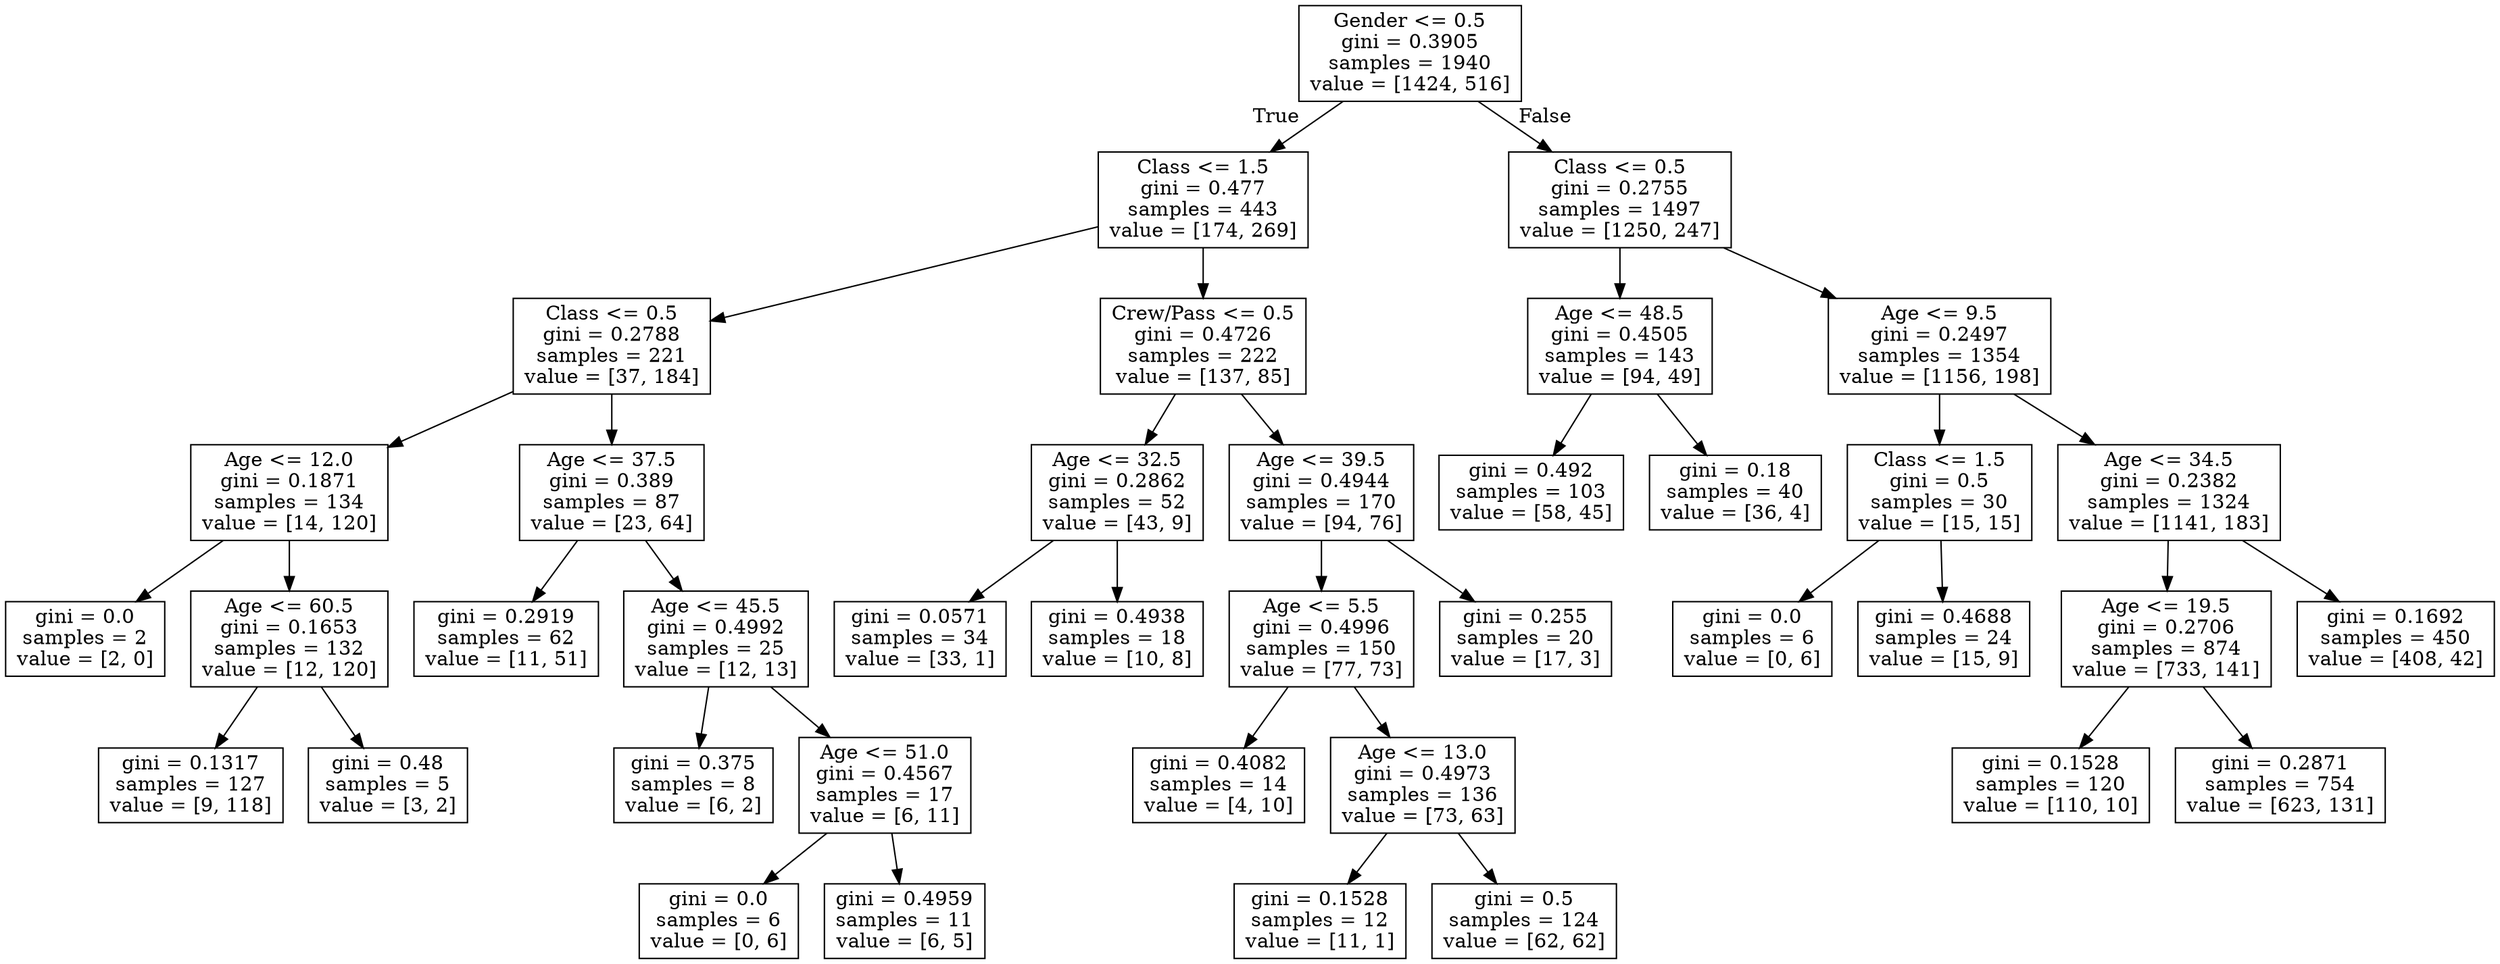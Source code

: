 digraph Tree {
node [shape=box] ;
0 [label="Gender <= 0.5\ngini = 0.3905\nsamples = 1940\nvalue = [1424, 516]"] ;
1 [label="Class <= 1.5\ngini = 0.477\nsamples = 443\nvalue = [174, 269]"] ;
0 -> 1 [labeldistance=2.5, labelangle=45, headlabel="True"] ;
3 [label="Class <= 0.5\ngini = 0.2788\nsamples = 221\nvalue = [37, 184]"] ;
1 -> 3 ;
21 [label="Age <= 12.0\ngini = 0.1871\nsamples = 134\nvalue = [14, 120]"] ;
3 -> 21 ;
25 [label="gini = 0.0\nsamples = 2\nvalue = [2, 0]"] ;
21 -> 25 ;
26 [label="Age <= 60.5\ngini = 0.1653\nsamples = 132\nvalue = [12, 120]"] ;
21 -> 26 ;
27 [label="gini = 0.1317\nsamples = 127\nvalue = [9, 118]"] ;
26 -> 27 ;
28 [label="gini = 0.48\nsamples = 5\nvalue = [3, 2]"] ;
26 -> 28 ;
22 [label="Age <= 37.5\ngini = 0.389\nsamples = 87\nvalue = [23, 64]"] ;
3 -> 22 ;
23 [label="gini = 0.2919\nsamples = 62\nvalue = [11, 51]"] ;
22 -> 23 ;
24 [label="Age <= 45.5\ngini = 0.4992\nsamples = 25\nvalue = [12, 13]"] ;
22 -> 24 ;
29 [label="gini = 0.375\nsamples = 8\nvalue = [6, 2]"] ;
24 -> 29 ;
30 [label="Age <= 51.0\ngini = 0.4567\nsamples = 17\nvalue = [6, 11]"] ;
24 -> 30 ;
31 [label="gini = 0.0\nsamples = 6\nvalue = [0, 6]"] ;
30 -> 31 ;
32 [label="gini = 0.4959\nsamples = 11\nvalue = [6, 5]"] ;
30 -> 32 ;
4 [label="Crew/Pass <= 0.5\ngini = 0.4726\nsamples = 222\nvalue = [137, 85]"] ;
1 -> 4 ;
11 [label="Age <= 32.5\ngini = 0.2862\nsamples = 52\nvalue = [43, 9]"] ;
4 -> 11 ;
13 [label="gini = 0.0571\nsamples = 34\nvalue = [33, 1]"] ;
11 -> 13 ;
14 [label="gini = 0.4938\nsamples = 18\nvalue = [10, 8]"] ;
11 -> 14 ;
12 [label="Age <= 39.5\ngini = 0.4944\nsamples = 170\nvalue = [94, 76]"] ;
4 -> 12 ;
15 [label="Age <= 5.5\ngini = 0.4996\nsamples = 150\nvalue = [77, 73]"] ;
12 -> 15 ;
35 [label="gini = 0.4082\nsamples = 14\nvalue = [4, 10]"] ;
15 -> 35 ;
36 [label="Age <= 13.0\ngini = 0.4973\nsamples = 136\nvalue = [73, 63]"] ;
15 -> 36 ;
37 [label="gini = 0.1528\nsamples = 12\nvalue = [11, 1]"] ;
36 -> 37 ;
38 [label="gini = 0.5\nsamples = 124\nvalue = [62, 62]"] ;
36 -> 38 ;
16 [label="gini = 0.255\nsamples = 20\nvalue = [17, 3]"] ;
12 -> 16 ;
2 [label="Class <= 0.5\ngini = 0.2755\nsamples = 1497\nvalue = [1250, 247]"] ;
0 -> 2 [labeldistance=2.5, labelangle=-45, headlabel="False"] ;
5 [label="Age <= 48.5\ngini = 0.4505\nsamples = 143\nvalue = [94, 49]"] ;
2 -> 5 ;
9 [label="gini = 0.492\nsamples = 103\nvalue = [58, 45]"] ;
5 -> 9 ;
10 [label="gini = 0.18\nsamples = 40\nvalue = [36, 4]"] ;
5 -> 10 ;
6 [label="Age <= 9.5\ngini = 0.2497\nsamples = 1354\nvalue = [1156, 198]"] ;
2 -> 6 ;
7 [label="Class <= 1.5\ngini = 0.5\nsamples = 30\nvalue = [15, 15]"] ;
6 -> 7 ;
17 [label="gini = 0.0\nsamples = 6\nvalue = [0, 6]"] ;
7 -> 17 ;
18 [label="gini = 0.4688\nsamples = 24\nvalue = [15, 9]"] ;
7 -> 18 ;
8 [label="Age <= 34.5\ngini = 0.2382\nsamples = 1324\nvalue = [1141, 183]"] ;
6 -> 8 ;
19 [label="Age <= 19.5\ngini = 0.2706\nsamples = 874\nvalue = [733, 141]"] ;
8 -> 19 ;
33 [label="gini = 0.1528\nsamples = 120\nvalue = [110, 10]"] ;
19 -> 33 ;
34 [label="gini = 0.2871\nsamples = 754\nvalue = [623, 131]"] ;
19 -> 34 ;
20 [label="gini = 0.1692\nsamples = 450\nvalue = [408, 42]"] ;
8 -> 20 ;
}